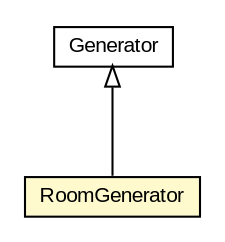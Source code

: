 #!/usr/local/bin/dot
#
# Class diagram 
# Generated by UMLGraph version 5.3 (http://www.umlgraph.org/)
#

digraph G {
	edge [fontname="arial",fontsize=10,labelfontname="arial",labelfontsize=10];
	node [fontname="arial",fontsize=10,shape=plaintext];
	nodesep=0.25;
	ranksep=0.5;
	// context.arch.enactor.Generator
	c137364 [label=<<table title="context.arch.enactor.Generator" border="0" cellborder="1" cellspacing="0" cellpadding="2" port="p" href="../../../enactor/Generator.html">
		<tr><td><table border="0" cellspacing="0" cellpadding="1">
<tr><td align="center" balign="center"> Generator </td></tr>
		</table></td></tr>
		</table>>, fontname="arial", fontcolor="black", fontsize=10.0];
	// context.arch.intelligibility.apps.roomlight.RoomGenerator
	c137533 [label=<<table title="context.arch.intelligibility.apps.roomlight.RoomGenerator" border="0" cellborder="1" cellspacing="0" cellpadding="2" port="p" bgcolor="lemonChiffon" href="./RoomGenerator.html">
		<tr><td><table border="0" cellspacing="0" cellpadding="1">
<tr><td align="center" balign="center"> RoomGenerator </td></tr>
		</table></td></tr>
		</table>>, fontname="arial", fontcolor="black", fontsize=10.0];
	//context.arch.intelligibility.apps.roomlight.RoomGenerator extends context.arch.enactor.Generator
	c137364:p -> c137533:p [dir=back,arrowtail=empty];
}

